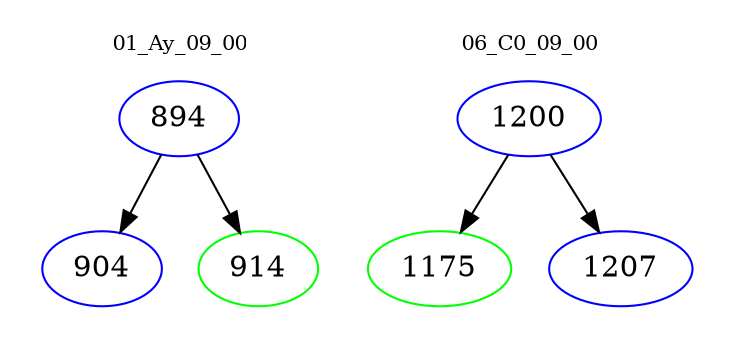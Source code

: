 digraph{
subgraph cluster_0 {
color = white
label = "01_Ay_09_00";
fontsize=10;
T0_894 [label="894", color="blue"]
T0_894 -> T0_904 [color="black"]
T0_904 [label="904", color="blue"]
T0_894 -> T0_914 [color="black"]
T0_914 [label="914", color="green"]
}
subgraph cluster_1 {
color = white
label = "06_C0_09_00";
fontsize=10;
T1_1200 [label="1200", color="blue"]
T1_1200 -> T1_1175 [color="black"]
T1_1175 [label="1175", color="green"]
T1_1200 -> T1_1207 [color="black"]
T1_1207 [label="1207", color="blue"]
}
}
